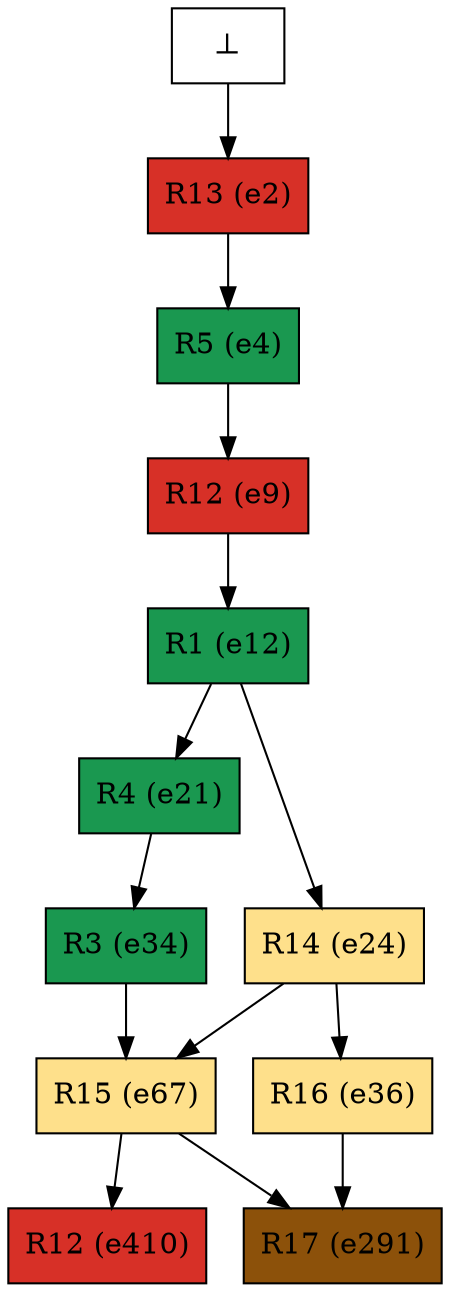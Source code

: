 digraph test {
  e2 -> e4;
  e4 -> e9;
  e9 -> e12;
  e12 -> e21;
  e12 -> e24;
  e21 -> e34;
  e24 -> e36;
  e24 -> e67;
  e34 -> e67;
  e36 -> e291;
  e67 -> e291;
  e67 -> e410;
  e0 -> e2;
  e2 [color="black" fillcolor="#d73027:#d73027" label="R13 (e2)" shape=box style=filled];
  e4 [color="black" fillcolor="#1a9850:#1a9850" label="R5 (e4)" shape=box style=filled];
  e9 [color="black" fillcolor="#d73027:#d73027" label="R12 (e9)" shape=box style=filled];
  e12 [color="black" fillcolor="#1a9850:#1a9850" label="R1 (e12)" shape=box style=filled];
  e21 [color="black" fillcolor="#1a9850:#1a9850" label="R4 (e21)" shape=box style=filled];
  e24 [color="black" fillcolor="#fee08b:#fee08b" label="R14 (e24)" shape=box style=filled];
  e34 [color="black" fillcolor="#1a9850:#1a9850" label="R3 (e34)" shape=box style=filled];
  e36 [color="black" fillcolor="#fee08b:#fee08b" label="R16 (e36)" shape=box style=filled];
  e67 [color="black" fillcolor="#fee08b:#fee08b" label="R15 (e67)" shape=box style=filled];
  e291 [color="black" fillcolor="#8c510a:#8c510a" label="R17 (e291)" shape=box style=filled];
  e410 [color="black" fillcolor="#d73027:#d73027" label="R12 (e410)" shape=box style=filled];
  e0 [fillcolor="white" label="⊥" shape=box style=filled];
}
